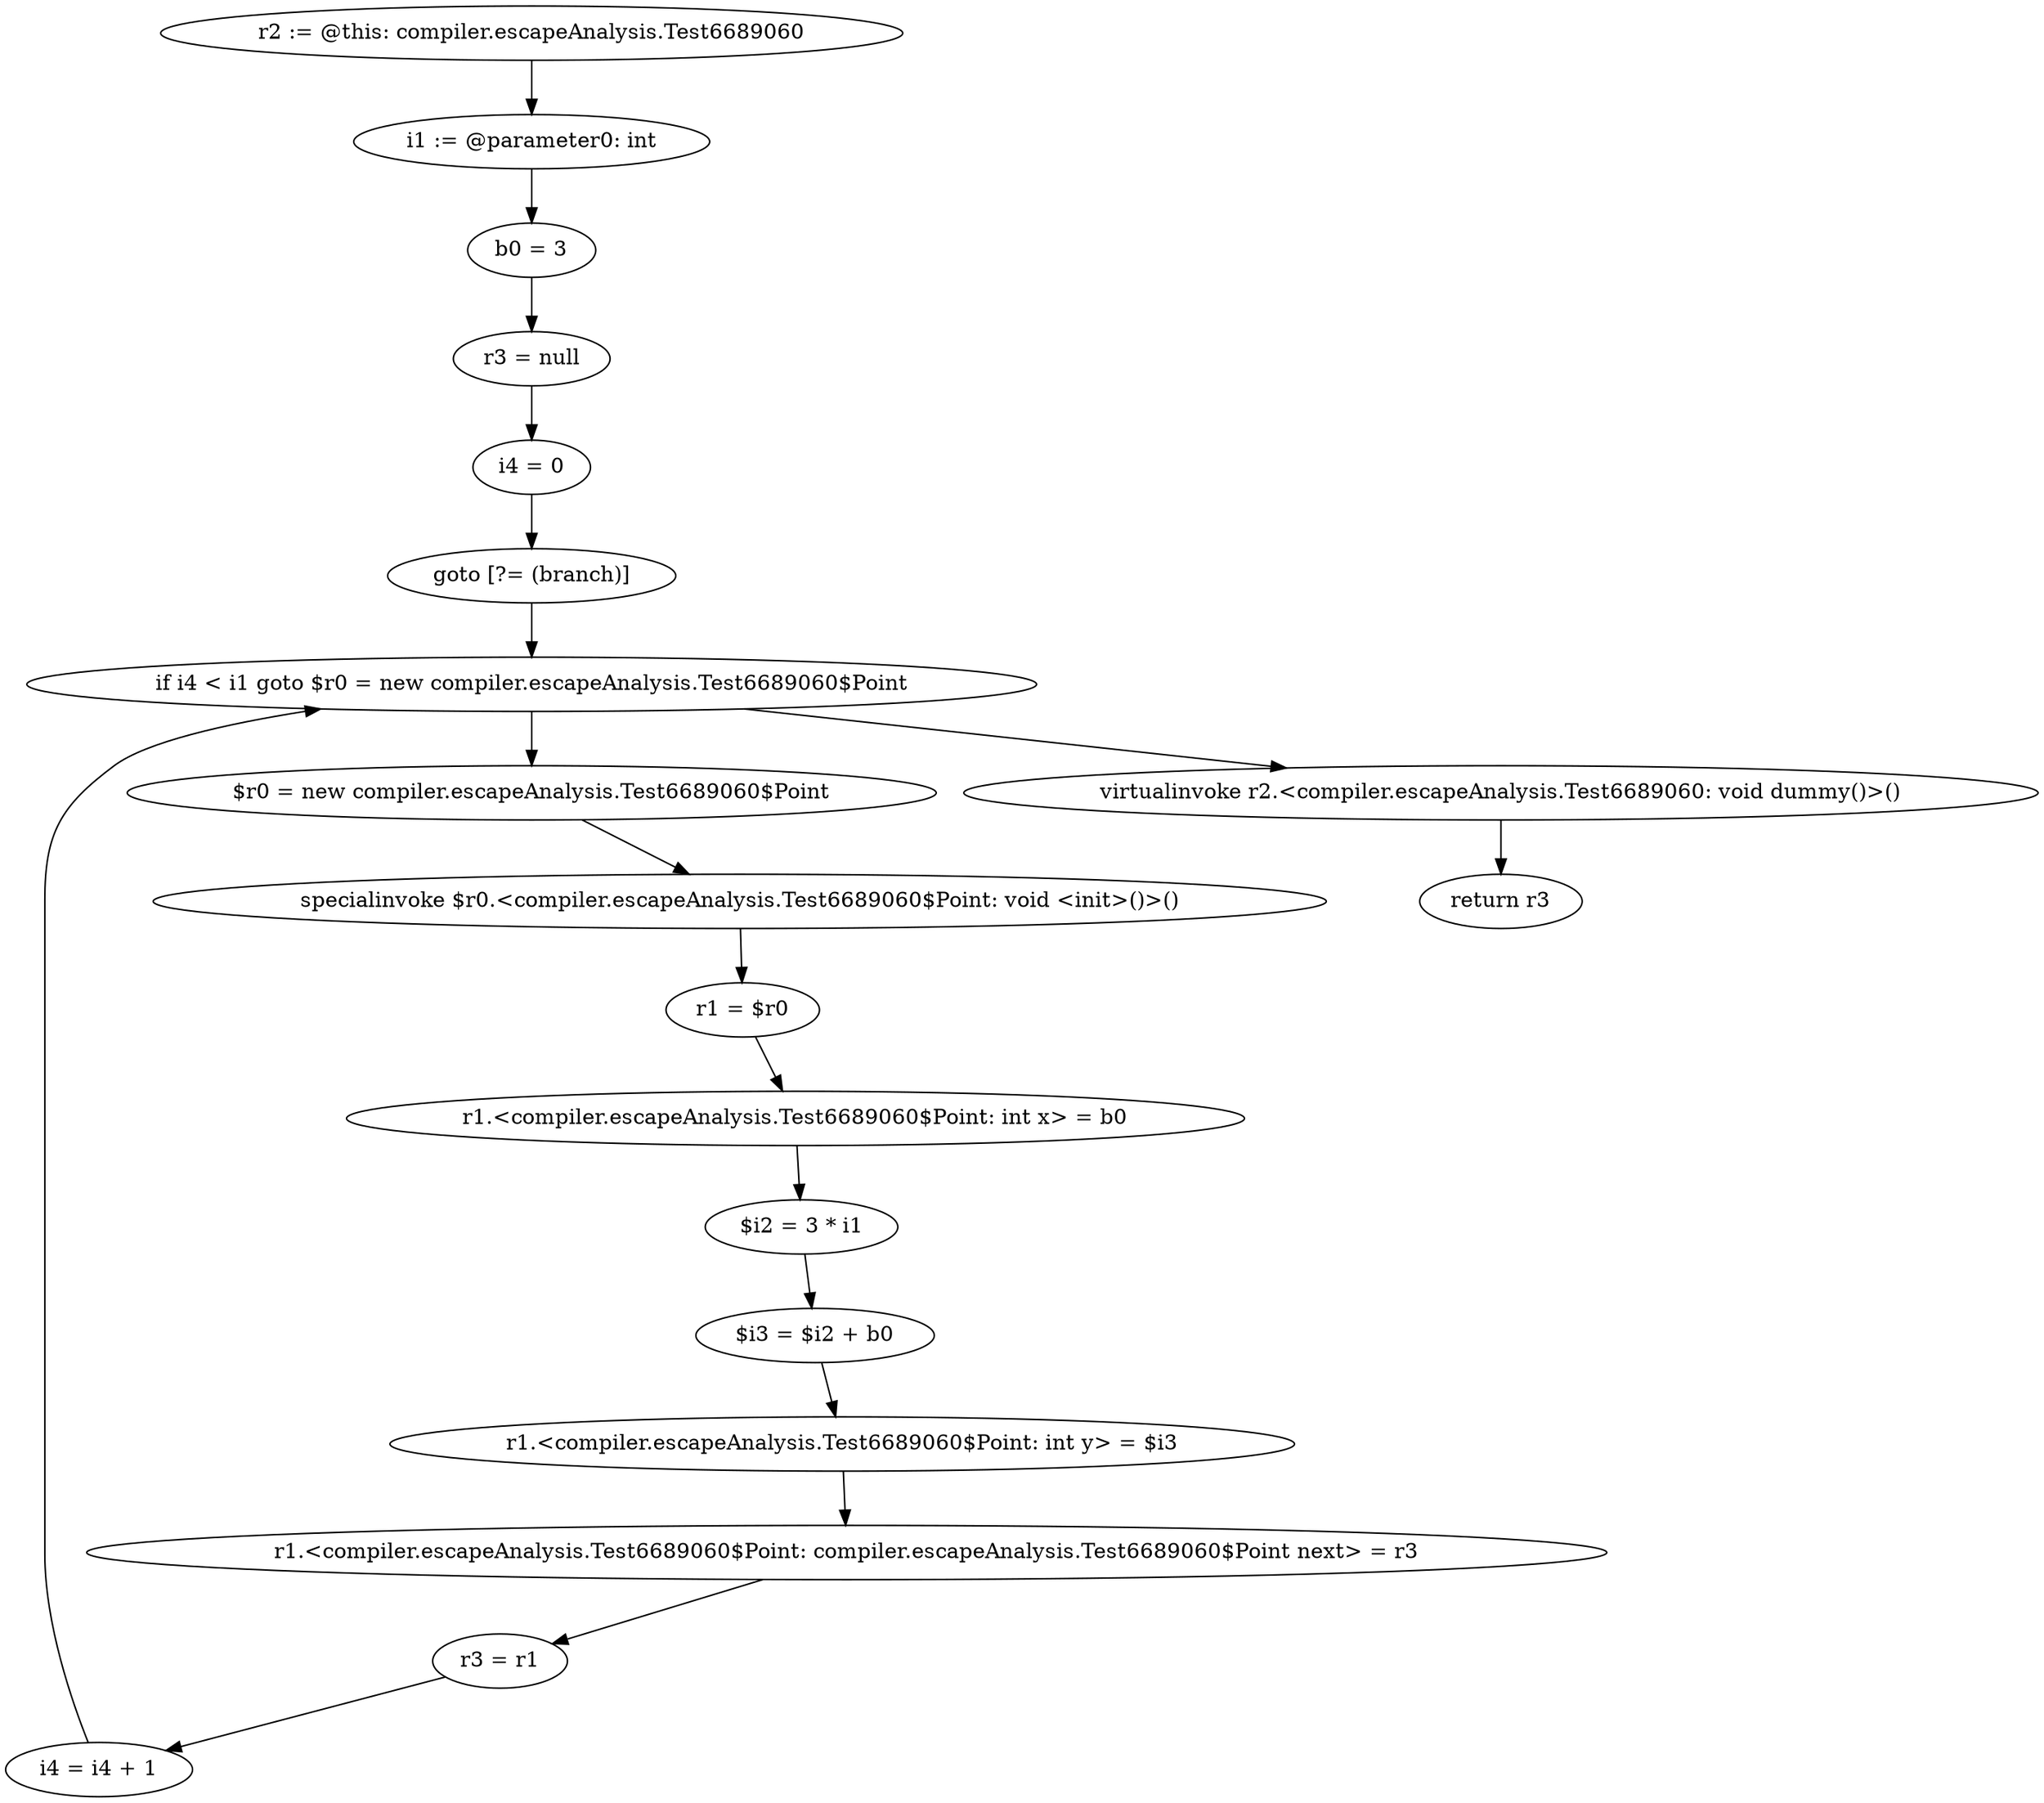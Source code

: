 digraph "unitGraph" {
    "r2 := @this: compiler.escapeAnalysis.Test6689060"
    "i1 := @parameter0: int"
    "b0 = 3"
    "r3 = null"
    "i4 = 0"
    "goto [?= (branch)]"
    "$r0 = new compiler.escapeAnalysis.Test6689060$Point"
    "specialinvoke $r0.<compiler.escapeAnalysis.Test6689060$Point: void <init>()>()"
    "r1 = $r0"
    "r1.<compiler.escapeAnalysis.Test6689060$Point: int x> = b0"
    "$i2 = 3 * i1"
    "$i3 = $i2 + b0"
    "r1.<compiler.escapeAnalysis.Test6689060$Point: int y> = $i3"
    "r1.<compiler.escapeAnalysis.Test6689060$Point: compiler.escapeAnalysis.Test6689060$Point next> = r3"
    "r3 = r1"
    "i4 = i4 + 1"
    "if i4 < i1 goto $r0 = new compiler.escapeAnalysis.Test6689060$Point"
    "virtualinvoke r2.<compiler.escapeAnalysis.Test6689060: void dummy()>()"
    "return r3"
    "r2 := @this: compiler.escapeAnalysis.Test6689060"->"i1 := @parameter0: int";
    "i1 := @parameter0: int"->"b0 = 3";
    "b0 = 3"->"r3 = null";
    "r3 = null"->"i4 = 0";
    "i4 = 0"->"goto [?= (branch)]";
    "goto [?= (branch)]"->"if i4 < i1 goto $r0 = new compiler.escapeAnalysis.Test6689060$Point";
    "$r0 = new compiler.escapeAnalysis.Test6689060$Point"->"specialinvoke $r0.<compiler.escapeAnalysis.Test6689060$Point: void <init>()>()";
    "specialinvoke $r0.<compiler.escapeAnalysis.Test6689060$Point: void <init>()>()"->"r1 = $r0";
    "r1 = $r0"->"r1.<compiler.escapeAnalysis.Test6689060$Point: int x> = b0";
    "r1.<compiler.escapeAnalysis.Test6689060$Point: int x> = b0"->"$i2 = 3 * i1";
    "$i2 = 3 * i1"->"$i3 = $i2 + b0";
    "$i3 = $i2 + b0"->"r1.<compiler.escapeAnalysis.Test6689060$Point: int y> = $i3";
    "r1.<compiler.escapeAnalysis.Test6689060$Point: int y> = $i3"->"r1.<compiler.escapeAnalysis.Test6689060$Point: compiler.escapeAnalysis.Test6689060$Point next> = r3";
    "r1.<compiler.escapeAnalysis.Test6689060$Point: compiler.escapeAnalysis.Test6689060$Point next> = r3"->"r3 = r1";
    "r3 = r1"->"i4 = i4 + 1";
    "i4 = i4 + 1"->"if i4 < i1 goto $r0 = new compiler.escapeAnalysis.Test6689060$Point";
    "if i4 < i1 goto $r0 = new compiler.escapeAnalysis.Test6689060$Point"->"virtualinvoke r2.<compiler.escapeAnalysis.Test6689060: void dummy()>()";
    "if i4 < i1 goto $r0 = new compiler.escapeAnalysis.Test6689060$Point"->"$r0 = new compiler.escapeAnalysis.Test6689060$Point";
    "virtualinvoke r2.<compiler.escapeAnalysis.Test6689060: void dummy()>()"->"return r3";
}
